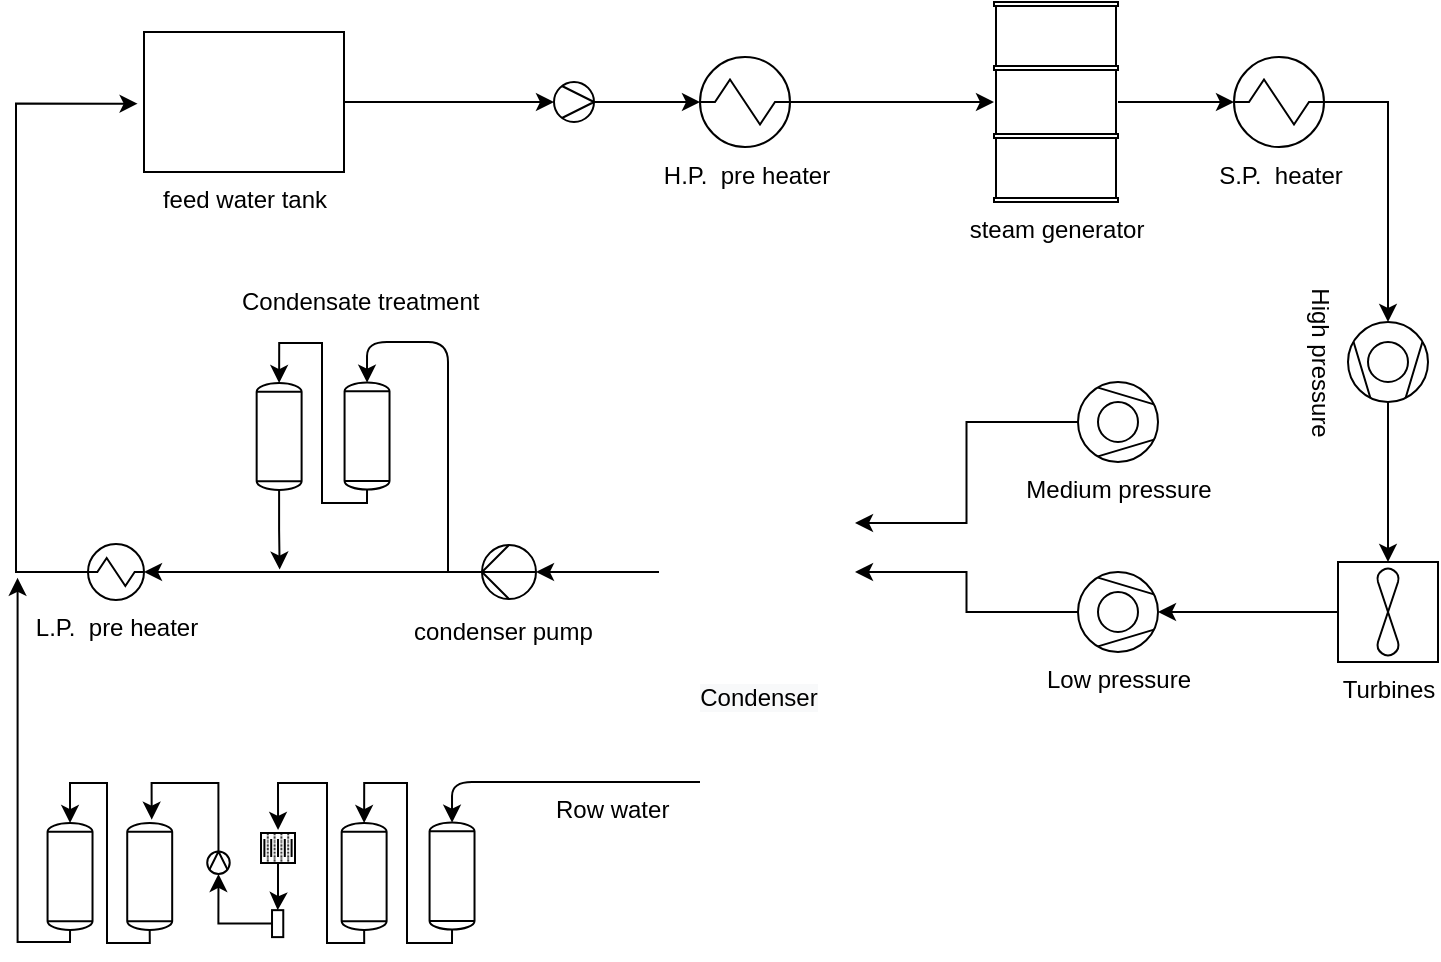 <mxfile version="12.1.9" type="github" pages="1">
  <diagram id="VXKHc1rD1lcElp5MwoDB" name="Page-1">
    <mxGraphModel dx="908" dy="528" grid="1" gridSize="10" guides="1" tooltips="1" connect="1" arrows="1" fold="1" page="1" pageScale="1" pageWidth="827" pageHeight="1169" math="0" shadow="0">
      <root>
        <mxCell id="0"/>
        <mxCell id="1" parent="0"/>
        <mxCell id="0xlNtEbpLMMX_KmN14da-1" value="feed water tank" style="shape=mxgraph.pid.vessels.tank,_vessel;html=1;pointerEvents=1;align=center;verticalLabelPosition=bottom;verticalAlign=top;dashed=0;" vertex="1" parent="1">
          <mxGeometry x="108" y="235" width="100" height="70" as="geometry"/>
        </mxCell>
        <mxCell id="0xlNtEbpLMMX_KmN14da-8" value="" style="edgeStyle=orthogonalEdgeStyle;rounded=0;orthogonalLoop=1;jettySize=auto;html=1;" edge="1" parent="1" source="0xlNtEbpLMMX_KmN14da-2" target="0xlNtEbpLMMX_KmN14da-7">
          <mxGeometry relative="1" as="geometry"/>
        </mxCell>
        <mxCell id="0xlNtEbpLMMX_KmN14da-2" value="" style="verticalLabelPosition=bottom;align=center;dashed=0;html=1;verticalAlign=top;shape=mxgraph.pid.piping.cone_strainer;rotation=180;" vertex="1" parent="1">
          <mxGeometry x="313" y="260" width="20" height="20" as="geometry"/>
        </mxCell>
        <mxCell id="0xlNtEbpLMMX_KmN14da-3" value="" style="endArrow=classic;html=1;entryX=1;entryY=0.5;entryDx=0;entryDy=0;entryPerimeter=0;exitX=1;exitY=0.5;exitDx=0;exitDy=0;exitPerimeter=0;" edge="1" parent="1" source="0xlNtEbpLMMX_KmN14da-1" target="0xlNtEbpLMMX_KmN14da-2">
          <mxGeometry width="50" height="50" relative="1" as="geometry">
            <mxPoint x="263" y="330" as="sourcePoint"/>
            <mxPoint x="313" y="280" as="targetPoint"/>
          </mxGeometry>
        </mxCell>
        <mxCell id="0xlNtEbpLMMX_KmN14da-14" value="" style="edgeStyle=orthogonalEdgeStyle;rounded=0;orthogonalLoop=1;jettySize=auto;html=1;" edge="1" parent="1" source="0xlNtEbpLMMX_KmN14da-7" target="0xlNtEbpLMMX_KmN14da-11">
          <mxGeometry relative="1" as="geometry"/>
        </mxCell>
        <mxCell id="0xlNtEbpLMMX_KmN14da-7" value="H.P.&amp;nbsp; pre heater" style="shape=mxgraph.pid.heat_exchangers.shell_and_tube_heat_exchanger_1;html=1;pointerEvents=1;align=center;verticalLabelPosition=bottom;verticalAlign=top;dashed=0;" vertex="1" parent="1">
          <mxGeometry x="386" y="247.5" width="45" height="45" as="geometry"/>
        </mxCell>
        <mxCell id="0xlNtEbpLMMX_KmN14da-16" value="" style="edgeStyle=orthogonalEdgeStyle;rounded=0;orthogonalLoop=1;jettySize=auto;html=1;" edge="1" parent="1" source="0xlNtEbpLMMX_KmN14da-11" target="0xlNtEbpLMMX_KmN14da-15">
          <mxGeometry relative="1" as="geometry"/>
        </mxCell>
        <mxCell id="0xlNtEbpLMMX_KmN14da-11" value="steam generator" style="shape=mxgraph.pid.vessels.barrel,_drum;html=1;pointerEvents=1;align=center;verticalLabelPosition=bottom;verticalAlign=top;dashed=0;rotation=0;" vertex="1" parent="1">
          <mxGeometry x="533" y="220" width="62" height="100" as="geometry"/>
        </mxCell>
        <mxCell id="0xlNtEbpLMMX_KmN14da-22" style="edgeStyle=orthogonalEdgeStyle;rounded=0;orthogonalLoop=1;jettySize=auto;html=1;entryX=0;entryY=0.5;entryDx=0;entryDy=0;entryPerimeter=0;" edge="1" parent="1" source="0xlNtEbpLMMX_KmN14da-15" target="0xlNtEbpLMMX_KmN14da-18">
          <mxGeometry relative="1" as="geometry"/>
        </mxCell>
        <mxCell id="0xlNtEbpLMMX_KmN14da-15" value="S.P.&amp;nbsp; heater" style="shape=mxgraph.pid.heat_exchangers.shell_and_tube_heat_exchanger_1;html=1;pointerEvents=1;align=center;verticalLabelPosition=bottom;verticalAlign=top;dashed=0;" vertex="1" parent="1">
          <mxGeometry x="653" y="247.5" width="45" height="45" as="geometry"/>
        </mxCell>
        <mxCell id="0xlNtEbpLMMX_KmN14da-23" style="edgeStyle=orthogonalEdgeStyle;rounded=0;orthogonalLoop=1;jettySize=auto;html=1;exitX=1;exitY=0.5;exitDx=0;exitDy=0;exitPerimeter=0;entryX=0.5;entryY=0;entryDx=0;entryDy=0;entryPerimeter=0;" edge="1" parent="1" source="0xlNtEbpLMMX_KmN14da-18" target="0xlNtEbpLMMX_KmN14da-20">
          <mxGeometry relative="1" as="geometry"/>
        </mxCell>
        <mxCell id="0xlNtEbpLMMX_KmN14da-18" value="High pressure" style="shape=mxgraph.pid.compressors_-_iso.compressor_(turbo);html=1;pointerEvents=1;align=center;verticalLabelPosition=bottom;verticalAlign=top;dashed=0;rotation=90;" vertex="1" parent="1">
          <mxGeometry x="710" y="380" width="40" height="40" as="geometry"/>
        </mxCell>
        <mxCell id="0xlNtEbpLMMX_KmN14da-27" value="" style="edgeStyle=orthogonalEdgeStyle;rounded=0;orthogonalLoop=1;jettySize=auto;html=1;entryX=1;entryY=0.5;entryDx=0;entryDy=0;entryPerimeter=0;" edge="1" parent="1" source="0xlNtEbpLMMX_KmN14da-20" target="0xlNtEbpLMMX_KmN14da-25">
          <mxGeometry relative="1" as="geometry">
            <mxPoint x="625" y="635" as="targetPoint"/>
          </mxGeometry>
        </mxCell>
        <mxCell id="0xlNtEbpLMMX_KmN14da-20" value="Turbines" style="verticalLabelPosition=bottom;align=center;outlineConnect=0;dashed=0;html=1;verticalAlign=top;shape=mxgraph.pid.flow_sensors.turbine;labelBackgroundColor=none;" vertex="1" parent="1">
          <mxGeometry x="705" y="500" width="50" height="50" as="geometry"/>
        </mxCell>
        <mxCell id="0xlNtEbpLMMX_KmN14da-40" style="edgeStyle=orthogonalEdgeStyle;rounded=0;orthogonalLoop=1;jettySize=auto;html=1;exitX=0;exitY=0.5;exitDx=0;exitDy=0;exitPerimeter=0;entryX=1;entryY=0.25;entryDx=0;entryDy=0;" edge="1" parent="1" source="0xlNtEbpLMMX_KmN14da-24" target="0xlNtEbpLMMX_KmN14da-33">
          <mxGeometry relative="1" as="geometry"/>
        </mxCell>
        <mxCell id="0xlNtEbpLMMX_KmN14da-24" value="Medium pressure" style="shape=mxgraph.pid.compressors_-_iso.compressor_(turbo);html=1;pointerEvents=1;align=center;verticalLabelPosition=bottom;verticalAlign=top;dashed=0;rotation=0;" vertex="1" parent="1">
          <mxGeometry x="575" y="410" width="40" height="40" as="geometry"/>
        </mxCell>
        <mxCell id="0xlNtEbpLMMX_KmN14da-36" style="edgeStyle=orthogonalEdgeStyle;rounded=0;orthogonalLoop=1;jettySize=auto;html=1;" edge="1" parent="1" source="0xlNtEbpLMMX_KmN14da-25" target="0xlNtEbpLMMX_KmN14da-33">
          <mxGeometry relative="1" as="geometry"/>
        </mxCell>
        <mxCell id="0xlNtEbpLMMX_KmN14da-25" value="Low pressure" style="shape=mxgraph.pid.compressors_-_iso.compressor_(turbo);html=1;pointerEvents=1;align=center;verticalLabelPosition=bottom;verticalAlign=top;dashed=0;rotation=0;" vertex="1" parent="1">
          <mxGeometry x="575" y="505" width="40" height="40" as="geometry"/>
        </mxCell>
        <mxCell id="0xlNtEbpLMMX_KmN14da-47" value="" style="edgeStyle=orthogonalEdgeStyle;rounded=0;orthogonalLoop=1;jettySize=auto;html=1;" edge="1" parent="1" source="0xlNtEbpLMMX_KmN14da-33" target="0xlNtEbpLMMX_KmN14da-41">
          <mxGeometry relative="1" as="geometry"/>
        </mxCell>
        <mxCell id="0xlNtEbpLMMX_KmN14da-33" value="&lt;span style=&quot;background-color: rgb(248 , 249 , 250)&quot;&gt;Condenser&lt;/span&gt;" style="shape=image;html=1;verticalAlign=top;verticalLabelPosition=bottom;labelBackgroundColor=#ffffff;imageAspect=0;aspect=fixed;image=https://cdn3.iconfinder.com/data/icons/car-parts-18/64/car-condenser-radiator-heat-exchanger-128.png;rotation=0;" vertex="1" parent="1">
          <mxGeometry x="365.5" y="456" width="98" height="98" as="geometry"/>
        </mxCell>
        <mxCell id="0xlNtEbpLMMX_KmN14da-50" value="" style="edgeStyle=orthogonalEdgeStyle;rounded=0;orthogonalLoop=1;jettySize=auto;html=1;" edge="1" parent="1" source="0xlNtEbpLMMX_KmN14da-41" target="0xlNtEbpLMMX_KmN14da-49">
          <mxGeometry relative="1" as="geometry"/>
        </mxCell>
        <mxCell id="0xlNtEbpLMMX_KmN14da-41" value="" style="shape=mxgraph.pid.pumps_-_din.centrifugal;html=1;align=center;verticalLabelPosition=bottom;verticalAlign=top;dashed=0;rotation=-90;" vertex="1" parent="1">
          <mxGeometry x="277" y="491.5" width="27" height="27" as="geometry"/>
        </mxCell>
        <mxCell id="0xlNtEbpLMMX_KmN14da-48" value="condenser pump" style="text;html=1;resizable=0;points=[];autosize=1;align=left;verticalAlign=top;spacingTop=-4;" vertex="1" parent="1">
          <mxGeometry x="240.5" y="525" width="100" height="20" as="geometry"/>
        </mxCell>
        <mxCell id="0xlNtEbpLMMX_KmN14da-94" style="edgeStyle=orthogonalEdgeStyle;rounded=0;orthogonalLoop=1;jettySize=auto;html=1;entryX=-0.032;entryY=0.512;entryDx=0;entryDy=0;entryPerimeter=0;" edge="1" parent="1" source="0xlNtEbpLMMX_KmN14da-49" target="0xlNtEbpLMMX_KmN14da-1">
          <mxGeometry relative="1" as="geometry">
            <Array as="points">
              <mxPoint x="44" y="271"/>
            </Array>
          </mxGeometry>
        </mxCell>
        <mxCell id="0xlNtEbpLMMX_KmN14da-49" value="L.P.&amp;nbsp; pre heater" style="shape=mxgraph.pid.heat_exchangers.shell_and_tube_heat_exchanger_1;html=1;pointerEvents=1;align=center;verticalLabelPosition=bottom;verticalAlign=top;dashed=0;" vertex="1" parent="1">
          <mxGeometry x="80" y="491" width="28" height="28" as="geometry"/>
        </mxCell>
        <mxCell id="0xlNtEbpLMMX_KmN14da-96" value="" style="group" vertex="1" connectable="0" parent="1">
          <mxGeometry x="59.782" y="610.5" width="213.479" height="80" as="geometry"/>
        </mxCell>
        <mxCell id="0xlNtEbpLMMX_KmN14da-53" value="" style="shape=mxgraph.pid.vessels.tank;html=1;pointerEvents=1;align=center;verticalLabelPosition=bottom;verticalAlign=top;dashed=0;" vertex="1" parent="0xlNtEbpLMMX_KmN14da-96">
          <mxGeometry y="20.031" width="22.477" height="53.438" as="geometry"/>
        </mxCell>
        <mxCell id="0xlNtEbpLMMX_KmN14da-91" style="edgeStyle=orthogonalEdgeStyle;rounded=0;orthogonalLoop=1;jettySize=auto;html=1;exitX=0.5;exitY=1;exitDx=0;exitDy=0;exitPerimeter=0;entryX=0.5;entryY=0;entryDx=0;entryDy=0;entryPerimeter=0;" edge="1" parent="0xlNtEbpLMMX_KmN14da-96" source="0xlNtEbpLMMX_KmN14da-54" target="0xlNtEbpLMMX_KmN14da-53">
          <mxGeometry relative="1" as="geometry">
            <Array as="points">
              <mxPoint x="50.718" y="80"/>
              <mxPoint x="29.718" y="80"/>
              <mxPoint x="29.718"/>
              <mxPoint x="10.718"/>
            </Array>
          </mxGeometry>
        </mxCell>
        <mxCell id="0xlNtEbpLMMX_KmN14da-54" value="" style="shape=mxgraph.pid.vessels.tank;html=1;pointerEvents=1;align=center;verticalLabelPosition=bottom;verticalAlign=top;dashed=0;" vertex="1" parent="0xlNtEbpLMMX_KmN14da-96">
          <mxGeometry x="39.835" y="20.031" width="22.477" height="53.438" as="geometry"/>
        </mxCell>
        <mxCell id="0xlNtEbpLMMX_KmN14da-57" value="" style="shape=mxgraph.pid.vessels.tank;html=1;pointerEvents=1;align=center;verticalLabelPosition=bottom;verticalAlign=top;dashed=0;" vertex="1" parent="0xlNtEbpLMMX_KmN14da-96">
          <mxGeometry x="147.048" y="20.031" width="22.477" height="53.438" as="geometry"/>
        </mxCell>
        <mxCell id="0xlNtEbpLMMX_KmN14da-77" style="edgeStyle=orthogonalEdgeStyle;rounded=0;orthogonalLoop=1;jettySize=auto;html=1;exitX=0.5;exitY=1;exitDx=0;exitDy=0;exitPerimeter=0;entryX=0.5;entryY=0;entryDx=0;entryDy=0;entryPerimeter=0;" edge="1" parent="0xlNtEbpLMMX_KmN14da-96" source="0xlNtEbpLMMX_KmN14da-58" target="0xlNtEbpLMMX_KmN14da-57">
          <mxGeometry relative="1" as="geometry">
            <Array as="points">
              <mxPoint x="202.718" y="80"/>
              <mxPoint x="179.718" y="80"/>
              <mxPoint x="179.718"/>
              <mxPoint x="158.718"/>
            </Array>
          </mxGeometry>
        </mxCell>
        <mxCell id="0xlNtEbpLMMX_KmN14da-58" value="" style="shape=mxgraph.pid.vessels.tank;html=1;pointerEvents=1;align=center;verticalLabelPosition=bottom;verticalAlign=top;dashed=0;" vertex="1" parent="0xlNtEbpLMMX_KmN14da-96">
          <mxGeometry x="191.002" y="19.812" width="22.477" height="53.438" as="geometry"/>
        </mxCell>
        <mxCell id="0xlNtEbpLMMX_KmN14da-61" value="" style="verticalLabelPosition=bottom;align=center;dashed=0;html=1;verticalAlign=top;shape=mxgraph.pid.filters.press_filter;rotation=0;" vertex="1" parent="0xlNtEbpLMMX_KmN14da-96">
          <mxGeometry x="106.718" y="25" width="17" height="15" as="geometry"/>
        </mxCell>
        <mxCell id="0xlNtEbpLMMX_KmN14da-78" style="edgeStyle=orthogonalEdgeStyle;rounded=0;orthogonalLoop=1;jettySize=auto;html=1;exitX=0.5;exitY=1;exitDx=0;exitDy=0;exitPerimeter=0;entryX=0.502;entryY=-0.102;entryDx=0;entryDy=0;entryPerimeter=0;" edge="1" parent="0xlNtEbpLMMX_KmN14da-96" source="0xlNtEbpLMMX_KmN14da-57" target="0xlNtEbpLMMX_KmN14da-61">
          <mxGeometry relative="1" as="geometry">
            <Array as="points">
              <mxPoint x="158.718" y="80"/>
              <mxPoint x="139.718" y="80"/>
              <mxPoint x="139.718"/>
              <mxPoint x="115.718"/>
            </Array>
          </mxGeometry>
        </mxCell>
        <mxCell id="0xlNtEbpLMMX_KmN14da-62" value="" style="verticalLabelPosition=bottom;align=center;dashed=0;html=1;verticalAlign=top;shape=mxgraph.pid.filters.liquid_Filter_(bag,_candle,_cartridge);rotation=-90;" vertex="1" parent="0xlNtEbpLMMX_KmN14da-96">
          <mxGeometry x="108.298" y="67.5" width="13.486" height="5.625" as="geometry"/>
        </mxCell>
        <mxCell id="0xlNtEbpLMMX_KmN14da-88" style="edgeStyle=orthogonalEdgeStyle;rounded=0;orthogonalLoop=1;jettySize=auto;html=1;entryX=1;entryY=0.5;entryDx=0;entryDy=0;" edge="1" parent="0xlNtEbpLMMX_KmN14da-96" source="0xlNtEbpLMMX_KmN14da-61" target="0xlNtEbpLMMX_KmN14da-62">
          <mxGeometry relative="1" as="geometry"/>
        </mxCell>
        <mxCell id="0xlNtEbpLMMX_KmN14da-90" style="edgeStyle=orthogonalEdgeStyle;rounded=0;orthogonalLoop=1;jettySize=auto;html=1;exitX=0;exitY=0.5;exitDx=0;exitDy=0;exitPerimeter=0;entryX=0.544;entryY=-0.032;entryDx=0;entryDy=0;entryPerimeter=0;" edge="1" parent="0xlNtEbpLMMX_KmN14da-96" source="0xlNtEbpLMMX_KmN14da-65" target="0xlNtEbpLMMX_KmN14da-54">
          <mxGeometry relative="1" as="geometry">
            <Array as="points">
              <mxPoint x="85.718"/>
              <mxPoint x="51.718"/>
            </Array>
          </mxGeometry>
        </mxCell>
        <mxCell id="0xlNtEbpLMMX_KmN14da-65" value="" style="verticalLabelPosition=bottom;align=center;dashed=0;html=1;verticalAlign=top;shape=mxgraph.pid.piping.cone_strainer;rotation=90;" vertex="1" parent="0xlNtEbpLMMX_KmN14da-96">
          <mxGeometry x="79.833" y="34.25" width="11.239" height="11.25" as="geometry"/>
        </mxCell>
        <mxCell id="0xlNtEbpLMMX_KmN14da-89" style="edgeStyle=orthogonalEdgeStyle;rounded=0;orthogonalLoop=1;jettySize=auto;html=1;entryX=1;entryY=0.5;entryDx=0;entryDy=0;entryPerimeter=0;" edge="1" parent="0xlNtEbpLMMX_KmN14da-96" source="0xlNtEbpLMMX_KmN14da-62" target="0xlNtEbpLMMX_KmN14da-65">
          <mxGeometry relative="1" as="geometry"/>
        </mxCell>
        <mxCell id="0xlNtEbpLMMX_KmN14da-98" value="" style="endArrow=classic;html=1;entryX=0.5;entryY=0;entryDx=0;entryDy=0;entryPerimeter=0;" edge="1" parent="1" target="0xlNtEbpLMMX_KmN14da-58">
          <mxGeometry width="50" height="50" relative="1" as="geometry">
            <mxPoint x="386" y="610" as="sourcePoint"/>
            <mxPoint x="407" y="650.5" as="targetPoint"/>
            <Array as="points">
              <mxPoint x="262" y="610"/>
            </Array>
          </mxGeometry>
        </mxCell>
        <mxCell id="0xlNtEbpLMMX_KmN14da-99" value="Row water" style="text;html=1;resizable=0;points=[];autosize=1;align=left;verticalAlign=top;spacingTop=-4;" vertex="1" parent="1">
          <mxGeometry x="312" y="614" width="70" height="20" as="geometry"/>
        </mxCell>
        <mxCell id="0xlNtEbpLMMX_KmN14da-108" style="edgeStyle=orthogonalEdgeStyle;rounded=0;orthogonalLoop=1;jettySize=auto;html=1;" edge="1" parent="1" source="0xlNtEbpLMMX_KmN14da-103">
          <mxGeometry relative="1" as="geometry">
            <mxPoint x="175.828" y="503.793" as="targetPoint"/>
          </mxGeometry>
        </mxCell>
        <mxCell id="0xlNtEbpLMMX_KmN14da-103" value="" style="shape=mxgraph.pid.vessels.tank;html=1;pointerEvents=1;align=center;verticalLabelPosition=bottom;verticalAlign=top;dashed=0;" vertex="1" parent="1">
          <mxGeometry x="164.33" y="410.531" width="22.477" height="53.438" as="geometry"/>
        </mxCell>
        <mxCell id="0xlNtEbpLMMX_KmN14da-104" style="edgeStyle=orthogonalEdgeStyle;rounded=0;orthogonalLoop=1;jettySize=auto;html=1;exitX=0.5;exitY=1;exitDx=0;exitDy=0;exitPerimeter=0;entryX=0.5;entryY=0;entryDx=0;entryDy=0;entryPerimeter=0;" edge="1" parent="1" source="0xlNtEbpLMMX_KmN14da-105" target="0xlNtEbpLMMX_KmN14da-103">
          <mxGeometry relative="1" as="geometry">
            <Array as="points">
              <mxPoint x="220" y="470.5"/>
              <mxPoint x="197" y="470.5"/>
              <mxPoint x="197" y="390.5"/>
              <mxPoint x="176" y="390.5"/>
            </Array>
          </mxGeometry>
        </mxCell>
        <mxCell id="0xlNtEbpLMMX_KmN14da-105" value="" style="shape=mxgraph.pid.vessels.tank;html=1;pointerEvents=1;align=center;verticalLabelPosition=bottom;verticalAlign=top;dashed=0;" vertex="1" parent="1">
          <mxGeometry x="208.284" y="410.312" width="22.477" height="53.438" as="geometry"/>
        </mxCell>
        <mxCell id="0xlNtEbpLMMX_KmN14da-106" value="" style="endArrow=classic;html=1;entryX=0.5;entryY=0;entryDx=0;entryDy=0;entryPerimeter=0;" edge="1" parent="1" target="0xlNtEbpLMMX_KmN14da-105">
          <mxGeometry width="50" height="50" relative="1" as="geometry">
            <mxPoint x="260" y="505" as="sourcePoint"/>
            <mxPoint x="364.5" y="430.5" as="targetPoint"/>
            <Array as="points">
              <mxPoint x="260" y="390"/>
              <mxPoint x="219.5" y="390"/>
            </Array>
          </mxGeometry>
        </mxCell>
        <mxCell id="0xlNtEbpLMMX_KmN14da-110" style="edgeStyle=orthogonalEdgeStyle;rounded=0;orthogonalLoop=1;jettySize=auto;html=1;exitX=0.5;exitY=1;exitDx=0;exitDy=0;exitPerimeter=0;" edge="1" parent="1" source="0xlNtEbpLMMX_KmN14da-53">
          <mxGeometry relative="1" as="geometry">
            <mxPoint x="44.793" y="507.931" as="targetPoint"/>
            <Array as="points">
              <mxPoint x="71" y="690"/>
              <mxPoint x="45" y="690"/>
            </Array>
          </mxGeometry>
        </mxCell>
        <mxCell id="0xlNtEbpLMMX_KmN14da-111" value="Condensate treatment" style="text;html=1;resizable=0;points=[];autosize=1;align=left;verticalAlign=top;spacingTop=-4;" vertex="1" parent="1">
          <mxGeometry x="154.5" y="360" width="130" height="20" as="geometry"/>
        </mxCell>
      </root>
    </mxGraphModel>
  </diagram>
</mxfile>

